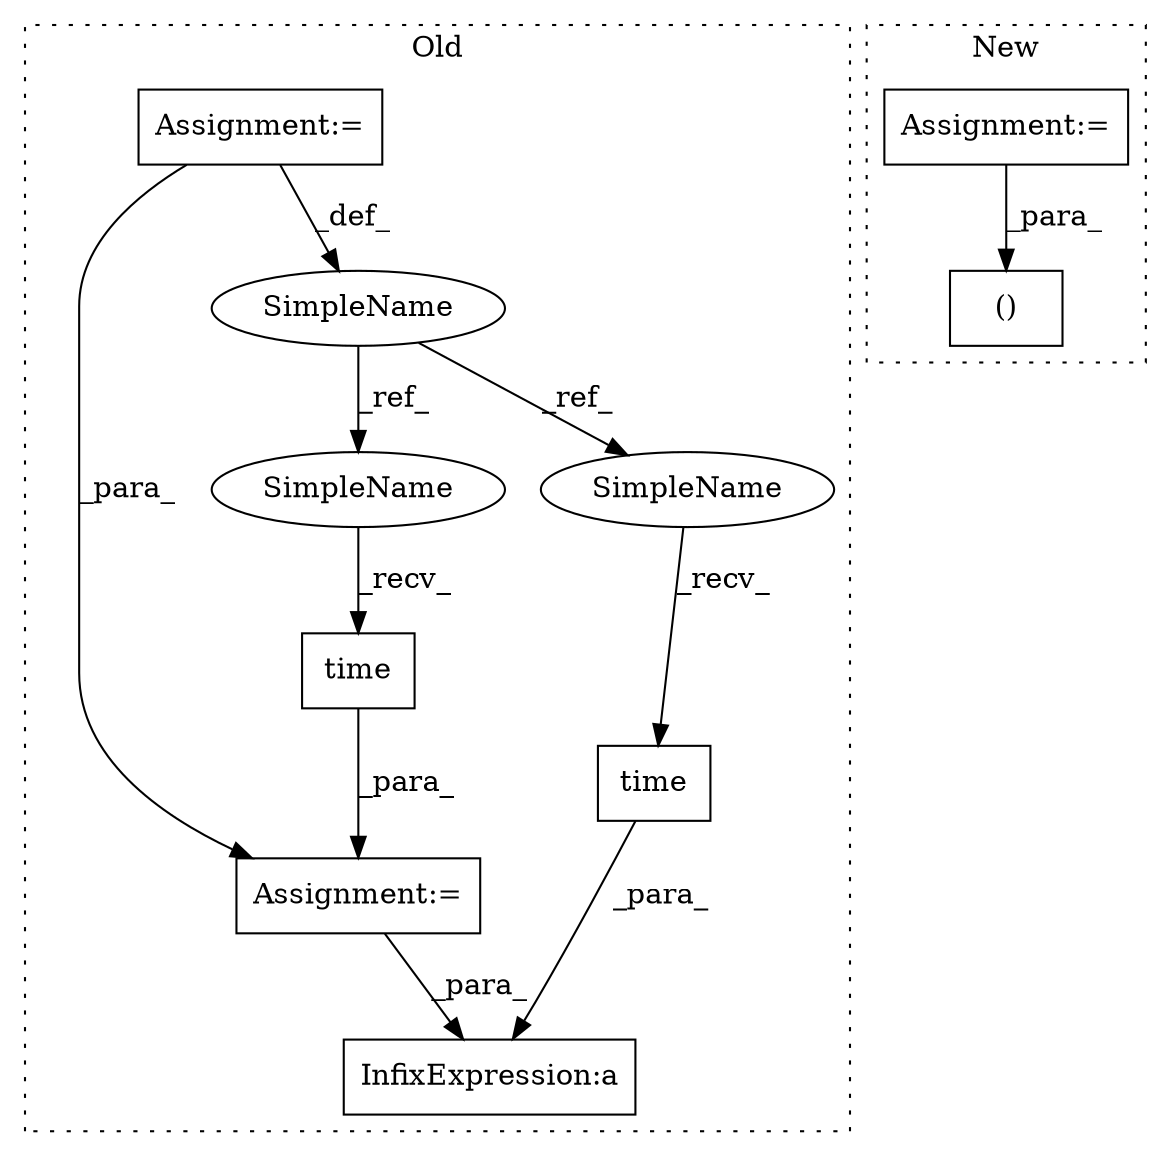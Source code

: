digraph G {
subgraph cluster0 {
1 [label="time" a="32" s="1366" l="6" shape="box"];
3 [label="InfixExpression:a" a="27" s="1654" l="3" shape="box"];
5 [label="Assignment:=" a="7" s="1360" l="1" shape="box"];
6 [label="time" a="32" s="1648" l="6" shape="box"];
7 [label="SimpleName" a="42" s="1114" l="4" shape="ellipse"];
8 [label="Assignment:=" a="7" s="1114" l="4" shape="box"];
9 [label="SimpleName" a="42" s="1361" l="4" shape="ellipse"];
10 [label="SimpleName" a="42" s="1643" l="4" shape="ellipse"];
label = "Old";
style="dotted";
}
subgraph cluster1 {
2 [label="()" a="106" s="1332" l="29" shape="box"];
4 [label="Assignment:=" a="7" s="1088" l="11" shape="box"];
label = "New";
style="dotted";
}
1 -> 5 [label="_para_"];
4 -> 2 [label="_para_"];
5 -> 3 [label="_para_"];
6 -> 3 [label="_para_"];
7 -> 9 [label="_ref_"];
7 -> 10 [label="_ref_"];
8 -> 7 [label="_def_"];
8 -> 5 [label="_para_"];
9 -> 1 [label="_recv_"];
10 -> 6 [label="_recv_"];
}